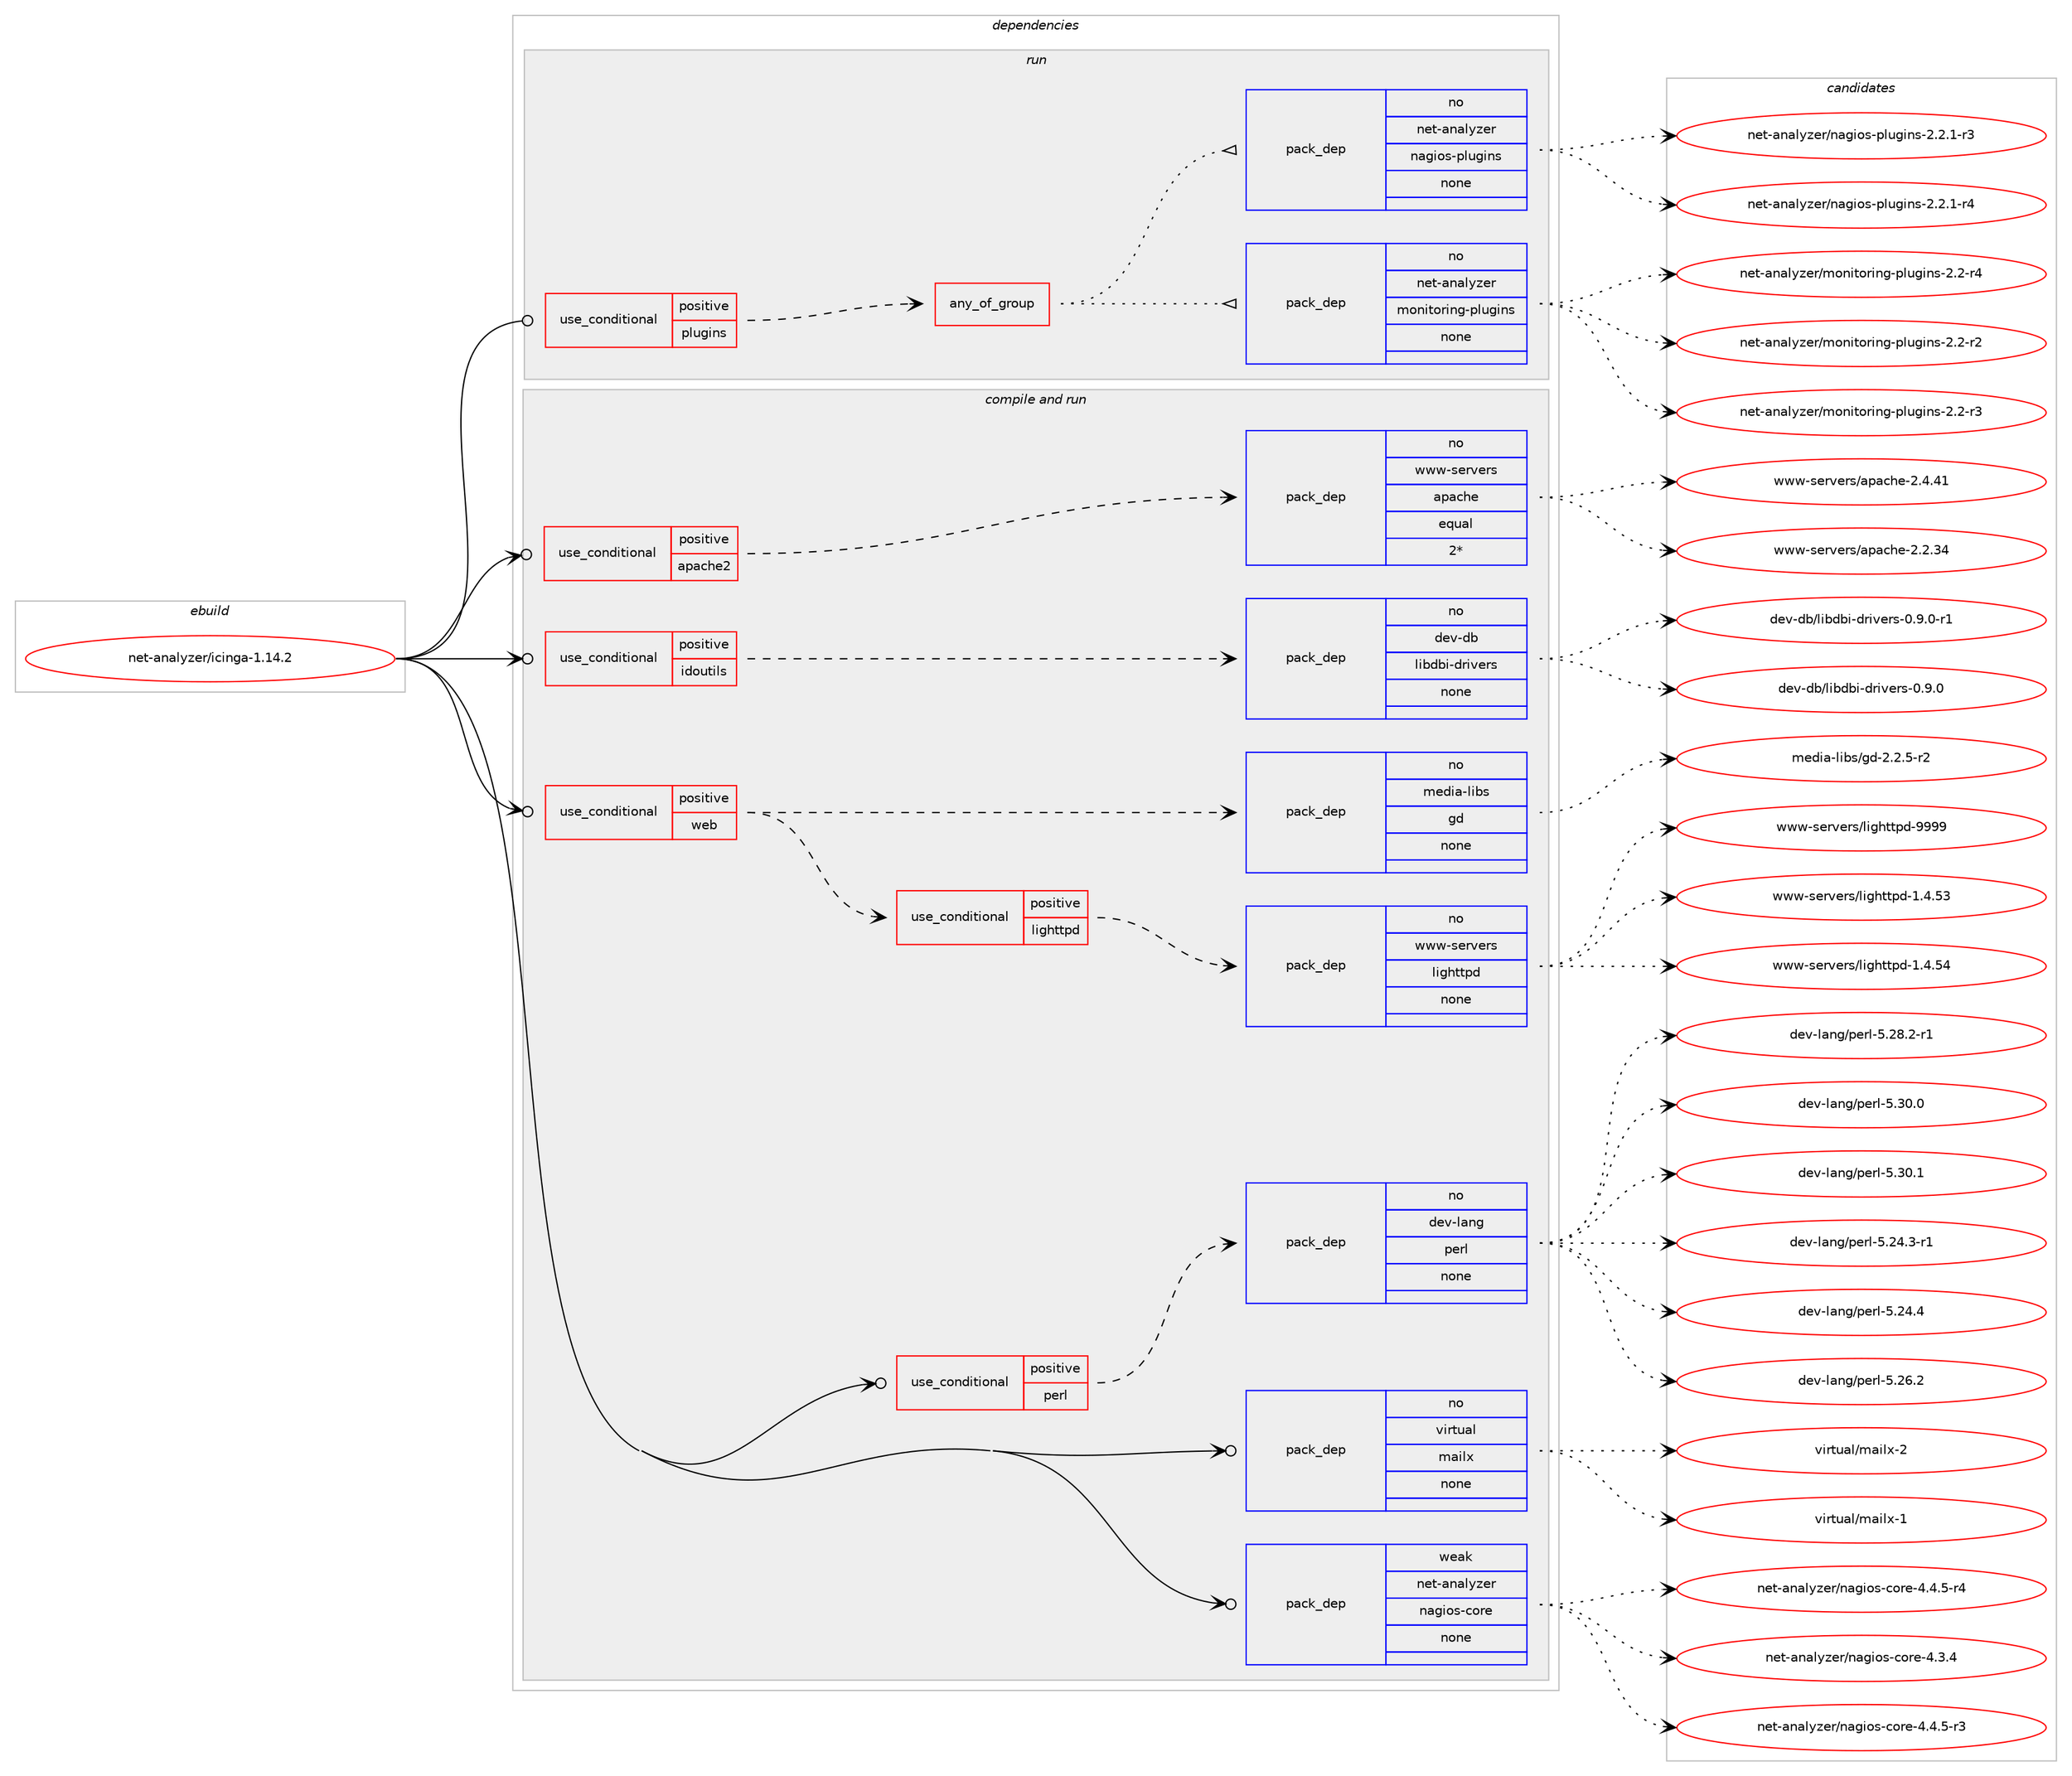digraph prolog {

# *************
# Graph options
# *************

newrank=true;
concentrate=true;
compound=true;
graph [rankdir=LR,fontname=Helvetica,fontsize=10,ranksep=1.5];#, ranksep=2.5, nodesep=0.2];
edge  [arrowhead=vee];
node  [fontname=Helvetica,fontsize=10];

# **********
# The ebuild
# **********

subgraph cluster_leftcol {
color=gray;
rank=same;
label=<<i>ebuild</i>>;
id [label="net-analyzer/icinga-1.14.2", color=red, width=4, href="../net-analyzer/icinga-1.14.2.svg"];
}

# ****************
# The dependencies
# ****************

subgraph cluster_midcol {
color=gray;
label=<<i>dependencies</i>>;
subgraph cluster_compile {
fillcolor="#eeeeee";
style=filled;
label=<<i>compile</i>>;
}
subgraph cluster_compileandrun {
fillcolor="#eeeeee";
style=filled;
label=<<i>compile and run</i>>;
subgraph cond197798 {
dependency812729 [label=<<TABLE BORDER="0" CELLBORDER="1" CELLSPACING="0" CELLPADDING="4"><TR><TD ROWSPAN="3" CELLPADDING="10">use_conditional</TD></TR><TR><TD>positive</TD></TR><TR><TD>apache2</TD></TR></TABLE>>, shape=none, color=red];
subgraph pack600755 {
dependency812730 [label=<<TABLE BORDER="0" CELLBORDER="1" CELLSPACING="0" CELLPADDING="4" WIDTH="220"><TR><TD ROWSPAN="6" CELLPADDING="30">pack_dep</TD></TR><TR><TD WIDTH="110">no</TD></TR><TR><TD>www-servers</TD></TR><TR><TD>apache</TD></TR><TR><TD>equal</TD></TR><TR><TD>2*</TD></TR></TABLE>>, shape=none, color=blue];
}
dependency812729:e -> dependency812730:w [weight=20,style="dashed",arrowhead="vee"];
}
id:e -> dependency812729:w [weight=20,style="solid",arrowhead="odotvee"];
subgraph cond197799 {
dependency812731 [label=<<TABLE BORDER="0" CELLBORDER="1" CELLSPACING="0" CELLPADDING="4"><TR><TD ROWSPAN="3" CELLPADDING="10">use_conditional</TD></TR><TR><TD>positive</TD></TR><TR><TD>idoutils</TD></TR></TABLE>>, shape=none, color=red];
subgraph pack600756 {
dependency812732 [label=<<TABLE BORDER="0" CELLBORDER="1" CELLSPACING="0" CELLPADDING="4" WIDTH="220"><TR><TD ROWSPAN="6" CELLPADDING="30">pack_dep</TD></TR><TR><TD WIDTH="110">no</TD></TR><TR><TD>dev-db</TD></TR><TR><TD>libdbi-drivers</TD></TR><TR><TD>none</TD></TR><TR><TD></TD></TR></TABLE>>, shape=none, color=blue];
}
dependency812731:e -> dependency812732:w [weight=20,style="dashed",arrowhead="vee"];
}
id:e -> dependency812731:w [weight=20,style="solid",arrowhead="odotvee"];
subgraph cond197800 {
dependency812733 [label=<<TABLE BORDER="0" CELLBORDER="1" CELLSPACING="0" CELLPADDING="4"><TR><TD ROWSPAN="3" CELLPADDING="10">use_conditional</TD></TR><TR><TD>positive</TD></TR><TR><TD>perl</TD></TR></TABLE>>, shape=none, color=red];
subgraph pack600757 {
dependency812734 [label=<<TABLE BORDER="0" CELLBORDER="1" CELLSPACING="0" CELLPADDING="4" WIDTH="220"><TR><TD ROWSPAN="6" CELLPADDING="30">pack_dep</TD></TR><TR><TD WIDTH="110">no</TD></TR><TR><TD>dev-lang</TD></TR><TR><TD>perl</TD></TR><TR><TD>none</TD></TR><TR><TD></TD></TR></TABLE>>, shape=none, color=blue];
}
dependency812733:e -> dependency812734:w [weight=20,style="dashed",arrowhead="vee"];
}
id:e -> dependency812733:w [weight=20,style="solid",arrowhead="odotvee"];
subgraph cond197801 {
dependency812735 [label=<<TABLE BORDER="0" CELLBORDER="1" CELLSPACING="0" CELLPADDING="4"><TR><TD ROWSPAN="3" CELLPADDING="10">use_conditional</TD></TR><TR><TD>positive</TD></TR><TR><TD>web</TD></TR></TABLE>>, shape=none, color=red];
subgraph pack600758 {
dependency812736 [label=<<TABLE BORDER="0" CELLBORDER="1" CELLSPACING="0" CELLPADDING="4" WIDTH="220"><TR><TD ROWSPAN="6" CELLPADDING="30">pack_dep</TD></TR><TR><TD WIDTH="110">no</TD></TR><TR><TD>media-libs</TD></TR><TR><TD>gd</TD></TR><TR><TD>none</TD></TR><TR><TD></TD></TR></TABLE>>, shape=none, color=blue];
}
dependency812735:e -> dependency812736:w [weight=20,style="dashed",arrowhead="vee"];
subgraph cond197802 {
dependency812737 [label=<<TABLE BORDER="0" CELLBORDER="1" CELLSPACING="0" CELLPADDING="4"><TR><TD ROWSPAN="3" CELLPADDING="10">use_conditional</TD></TR><TR><TD>positive</TD></TR><TR><TD>lighttpd</TD></TR></TABLE>>, shape=none, color=red];
subgraph pack600759 {
dependency812738 [label=<<TABLE BORDER="0" CELLBORDER="1" CELLSPACING="0" CELLPADDING="4" WIDTH="220"><TR><TD ROWSPAN="6" CELLPADDING="30">pack_dep</TD></TR><TR><TD WIDTH="110">no</TD></TR><TR><TD>www-servers</TD></TR><TR><TD>lighttpd</TD></TR><TR><TD>none</TD></TR><TR><TD></TD></TR></TABLE>>, shape=none, color=blue];
}
dependency812737:e -> dependency812738:w [weight=20,style="dashed",arrowhead="vee"];
}
dependency812735:e -> dependency812737:w [weight=20,style="dashed",arrowhead="vee"];
}
id:e -> dependency812735:w [weight=20,style="solid",arrowhead="odotvee"];
subgraph pack600760 {
dependency812739 [label=<<TABLE BORDER="0" CELLBORDER="1" CELLSPACING="0" CELLPADDING="4" WIDTH="220"><TR><TD ROWSPAN="6" CELLPADDING="30">pack_dep</TD></TR><TR><TD WIDTH="110">no</TD></TR><TR><TD>virtual</TD></TR><TR><TD>mailx</TD></TR><TR><TD>none</TD></TR><TR><TD></TD></TR></TABLE>>, shape=none, color=blue];
}
id:e -> dependency812739:w [weight=20,style="solid",arrowhead="odotvee"];
subgraph pack600761 {
dependency812740 [label=<<TABLE BORDER="0" CELLBORDER="1" CELLSPACING="0" CELLPADDING="4" WIDTH="220"><TR><TD ROWSPAN="6" CELLPADDING="30">pack_dep</TD></TR><TR><TD WIDTH="110">weak</TD></TR><TR><TD>net-analyzer</TD></TR><TR><TD>nagios-core</TD></TR><TR><TD>none</TD></TR><TR><TD></TD></TR></TABLE>>, shape=none, color=blue];
}
id:e -> dependency812740:w [weight=20,style="solid",arrowhead="odotvee"];
}
subgraph cluster_run {
fillcolor="#eeeeee";
style=filled;
label=<<i>run</i>>;
subgraph cond197803 {
dependency812741 [label=<<TABLE BORDER="0" CELLBORDER="1" CELLSPACING="0" CELLPADDING="4"><TR><TD ROWSPAN="3" CELLPADDING="10">use_conditional</TD></TR><TR><TD>positive</TD></TR><TR><TD>plugins</TD></TR></TABLE>>, shape=none, color=red];
subgraph any13726 {
dependency812742 [label=<<TABLE BORDER="0" CELLBORDER="1" CELLSPACING="0" CELLPADDING="4"><TR><TD CELLPADDING="10">any_of_group</TD></TR></TABLE>>, shape=none, color=red];subgraph pack600762 {
dependency812743 [label=<<TABLE BORDER="0" CELLBORDER="1" CELLSPACING="0" CELLPADDING="4" WIDTH="220"><TR><TD ROWSPAN="6" CELLPADDING="30">pack_dep</TD></TR><TR><TD WIDTH="110">no</TD></TR><TR><TD>net-analyzer</TD></TR><TR><TD>monitoring-plugins</TD></TR><TR><TD>none</TD></TR><TR><TD></TD></TR></TABLE>>, shape=none, color=blue];
}
dependency812742:e -> dependency812743:w [weight=20,style="dotted",arrowhead="oinv"];
subgraph pack600763 {
dependency812744 [label=<<TABLE BORDER="0" CELLBORDER="1" CELLSPACING="0" CELLPADDING="4" WIDTH="220"><TR><TD ROWSPAN="6" CELLPADDING="30">pack_dep</TD></TR><TR><TD WIDTH="110">no</TD></TR><TR><TD>net-analyzer</TD></TR><TR><TD>nagios-plugins</TD></TR><TR><TD>none</TD></TR><TR><TD></TD></TR></TABLE>>, shape=none, color=blue];
}
dependency812742:e -> dependency812744:w [weight=20,style="dotted",arrowhead="oinv"];
}
dependency812741:e -> dependency812742:w [weight=20,style="dashed",arrowhead="vee"];
}
id:e -> dependency812741:w [weight=20,style="solid",arrowhead="odot"];
}
}

# **************
# The candidates
# **************

subgraph cluster_choices {
rank=same;
color=gray;
label=<<i>candidates</i>>;

subgraph choice600755 {
color=black;
nodesep=1;
choice119119119451151011141181011141154797112979910410145504650465152 [label="www-servers/apache-2.2.34", color=red, width=4,href="../www-servers/apache-2.2.34.svg"];
choice119119119451151011141181011141154797112979910410145504652465249 [label="www-servers/apache-2.4.41", color=red, width=4,href="../www-servers/apache-2.4.41.svg"];
dependency812730:e -> choice119119119451151011141181011141154797112979910410145504650465152:w [style=dotted,weight="100"];
dependency812730:e -> choice119119119451151011141181011141154797112979910410145504652465249:w [style=dotted,weight="100"];
}
subgraph choice600756 {
color=black;
nodesep=1;
choice100101118451009847108105981009810545100114105118101114115454846574648 [label="dev-db/libdbi-drivers-0.9.0", color=red, width=4,href="../dev-db/libdbi-drivers-0.9.0.svg"];
choice1001011184510098471081059810098105451001141051181011141154548465746484511449 [label="dev-db/libdbi-drivers-0.9.0-r1", color=red, width=4,href="../dev-db/libdbi-drivers-0.9.0-r1.svg"];
dependency812732:e -> choice100101118451009847108105981009810545100114105118101114115454846574648:w [style=dotted,weight="100"];
dependency812732:e -> choice1001011184510098471081059810098105451001141051181011141154548465746484511449:w [style=dotted,weight="100"];
}
subgraph choice600757 {
color=black;
nodesep=1;
choice100101118451089711010347112101114108455346505246514511449 [label="dev-lang/perl-5.24.3-r1", color=red, width=4,href="../dev-lang/perl-5.24.3-r1.svg"];
choice10010111845108971101034711210111410845534650524652 [label="dev-lang/perl-5.24.4", color=red, width=4,href="../dev-lang/perl-5.24.4.svg"];
choice10010111845108971101034711210111410845534650544650 [label="dev-lang/perl-5.26.2", color=red, width=4,href="../dev-lang/perl-5.26.2.svg"];
choice100101118451089711010347112101114108455346505646504511449 [label="dev-lang/perl-5.28.2-r1", color=red, width=4,href="../dev-lang/perl-5.28.2-r1.svg"];
choice10010111845108971101034711210111410845534651484648 [label="dev-lang/perl-5.30.0", color=red, width=4,href="../dev-lang/perl-5.30.0.svg"];
choice10010111845108971101034711210111410845534651484649 [label="dev-lang/perl-5.30.1", color=red, width=4,href="../dev-lang/perl-5.30.1.svg"];
dependency812734:e -> choice100101118451089711010347112101114108455346505246514511449:w [style=dotted,weight="100"];
dependency812734:e -> choice10010111845108971101034711210111410845534650524652:w [style=dotted,weight="100"];
dependency812734:e -> choice10010111845108971101034711210111410845534650544650:w [style=dotted,weight="100"];
dependency812734:e -> choice100101118451089711010347112101114108455346505646504511449:w [style=dotted,weight="100"];
dependency812734:e -> choice10010111845108971101034711210111410845534651484648:w [style=dotted,weight="100"];
dependency812734:e -> choice10010111845108971101034711210111410845534651484649:w [style=dotted,weight="100"];
}
subgraph choice600758 {
color=black;
nodesep=1;
choice109101100105974510810598115471031004550465046534511450 [label="media-libs/gd-2.2.5-r2", color=red, width=4,href="../media-libs/gd-2.2.5-r2.svg"];
dependency812736:e -> choice109101100105974510810598115471031004550465046534511450:w [style=dotted,weight="100"];
}
subgraph choice600759 {
color=black;
nodesep=1;
choice119119119451151011141181011141154710810510310411611611210045494652465351 [label="www-servers/lighttpd-1.4.53", color=red, width=4,href="../www-servers/lighttpd-1.4.53.svg"];
choice119119119451151011141181011141154710810510310411611611210045494652465352 [label="www-servers/lighttpd-1.4.54", color=red, width=4,href="../www-servers/lighttpd-1.4.54.svg"];
choice11911911945115101114118101114115471081051031041161161121004557575757 [label="www-servers/lighttpd-9999", color=red, width=4,href="../www-servers/lighttpd-9999.svg"];
dependency812738:e -> choice119119119451151011141181011141154710810510310411611611210045494652465351:w [style=dotted,weight="100"];
dependency812738:e -> choice119119119451151011141181011141154710810510310411611611210045494652465352:w [style=dotted,weight="100"];
dependency812738:e -> choice11911911945115101114118101114115471081051031041161161121004557575757:w [style=dotted,weight="100"];
}
subgraph choice600760 {
color=black;
nodesep=1;
choice1181051141161179710847109971051081204549 [label="virtual/mailx-1", color=red, width=4,href="../virtual/mailx-1.svg"];
choice1181051141161179710847109971051081204550 [label="virtual/mailx-2", color=red, width=4,href="../virtual/mailx-2.svg"];
dependency812739:e -> choice1181051141161179710847109971051081204549:w [style=dotted,weight="100"];
dependency812739:e -> choice1181051141161179710847109971051081204550:w [style=dotted,weight="100"];
}
subgraph choice600761 {
color=black;
nodesep=1;
choice11010111645971109710812112210111447110971031051111154599111114101455246514652 [label="net-analyzer/nagios-core-4.3.4", color=red, width=4,href="../net-analyzer/nagios-core-4.3.4.svg"];
choice110101116459711097108121122101114471109710310511111545991111141014552465246534511451 [label="net-analyzer/nagios-core-4.4.5-r3", color=red, width=4,href="../net-analyzer/nagios-core-4.4.5-r3.svg"];
choice110101116459711097108121122101114471109710310511111545991111141014552465246534511452 [label="net-analyzer/nagios-core-4.4.5-r4", color=red, width=4,href="../net-analyzer/nagios-core-4.4.5-r4.svg"];
dependency812740:e -> choice11010111645971109710812112210111447110971031051111154599111114101455246514652:w [style=dotted,weight="100"];
dependency812740:e -> choice110101116459711097108121122101114471109710310511111545991111141014552465246534511451:w [style=dotted,weight="100"];
dependency812740:e -> choice110101116459711097108121122101114471109710310511111545991111141014552465246534511452:w [style=dotted,weight="100"];
}
subgraph choice600762 {
color=black;
nodesep=1;
choice1101011164597110971081211221011144710911111010511611111410511010345112108117103105110115455046504511450 [label="net-analyzer/monitoring-plugins-2.2-r2", color=red, width=4,href="../net-analyzer/monitoring-plugins-2.2-r2.svg"];
choice1101011164597110971081211221011144710911111010511611111410511010345112108117103105110115455046504511451 [label="net-analyzer/monitoring-plugins-2.2-r3", color=red, width=4,href="../net-analyzer/monitoring-plugins-2.2-r3.svg"];
choice1101011164597110971081211221011144710911111010511611111410511010345112108117103105110115455046504511452 [label="net-analyzer/monitoring-plugins-2.2-r4", color=red, width=4,href="../net-analyzer/monitoring-plugins-2.2-r4.svg"];
dependency812743:e -> choice1101011164597110971081211221011144710911111010511611111410511010345112108117103105110115455046504511450:w [style=dotted,weight="100"];
dependency812743:e -> choice1101011164597110971081211221011144710911111010511611111410511010345112108117103105110115455046504511451:w [style=dotted,weight="100"];
dependency812743:e -> choice1101011164597110971081211221011144710911111010511611111410511010345112108117103105110115455046504511452:w [style=dotted,weight="100"];
}
subgraph choice600763 {
color=black;
nodesep=1;
choice1101011164597110971081211221011144711097103105111115451121081171031051101154550465046494511451 [label="net-analyzer/nagios-plugins-2.2.1-r3", color=red, width=4,href="../net-analyzer/nagios-plugins-2.2.1-r3.svg"];
choice1101011164597110971081211221011144711097103105111115451121081171031051101154550465046494511452 [label="net-analyzer/nagios-plugins-2.2.1-r4", color=red, width=4,href="../net-analyzer/nagios-plugins-2.2.1-r4.svg"];
dependency812744:e -> choice1101011164597110971081211221011144711097103105111115451121081171031051101154550465046494511451:w [style=dotted,weight="100"];
dependency812744:e -> choice1101011164597110971081211221011144711097103105111115451121081171031051101154550465046494511452:w [style=dotted,weight="100"];
}
}

}
